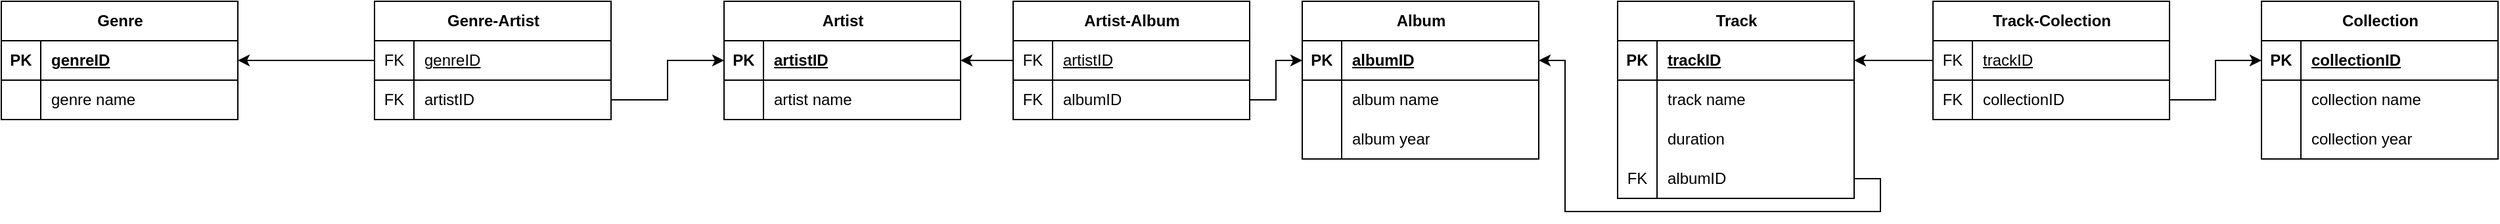 <mxfile version="26.0.7">
  <diagram name="Страница — 1" id="SrvZMq-8ZFarp3Fd_Whv">
    <mxGraphModel dx="1552" dy="810" grid="1" gridSize="10" guides="1" tooltips="1" connect="1" arrows="1" fold="1" page="1" pageScale="1" pageWidth="827" pageHeight="1169" math="0" shadow="0">
      <root>
        <mxCell id="0" />
        <mxCell id="1" parent="0" />
        <mxCell id="pokGkWPT6hGPA2yM0W8S-93" value="Genre" style="shape=table;startSize=30;container=1;collapsible=1;childLayout=tableLayout;fixedRows=1;rowLines=0;fontStyle=1;align=center;resizeLast=1;html=1;" vertex="1" parent="1">
          <mxGeometry x="-50" y="80" width="180" height="90" as="geometry" />
        </mxCell>
        <mxCell id="pokGkWPT6hGPA2yM0W8S-94" value="" style="shape=tableRow;horizontal=0;startSize=0;swimlaneHead=0;swimlaneBody=0;fillColor=none;collapsible=0;dropTarget=0;points=[[0,0.5],[1,0.5]];portConstraint=eastwest;top=0;left=0;right=0;bottom=1;" vertex="1" parent="pokGkWPT6hGPA2yM0W8S-93">
          <mxGeometry y="30" width="180" height="30" as="geometry" />
        </mxCell>
        <mxCell id="pokGkWPT6hGPA2yM0W8S-95" value="PK" style="shape=partialRectangle;connectable=0;fillColor=none;top=0;left=0;bottom=0;right=0;fontStyle=1;overflow=hidden;whiteSpace=wrap;html=1;" vertex="1" parent="pokGkWPT6hGPA2yM0W8S-94">
          <mxGeometry width="30" height="30" as="geometry">
            <mxRectangle width="30" height="30" as="alternateBounds" />
          </mxGeometry>
        </mxCell>
        <mxCell id="pokGkWPT6hGPA2yM0W8S-96" value="genreID" style="shape=partialRectangle;connectable=0;fillColor=none;top=0;left=0;bottom=0;right=0;align=left;spacingLeft=6;fontStyle=5;overflow=hidden;whiteSpace=wrap;html=1;" vertex="1" parent="pokGkWPT6hGPA2yM0W8S-94">
          <mxGeometry x="30" width="150" height="30" as="geometry">
            <mxRectangle width="150" height="30" as="alternateBounds" />
          </mxGeometry>
        </mxCell>
        <mxCell id="pokGkWPT6hGPA2yM0W8S-97" value="" style="shape=tableRow;horizontal=0;startSize=0;swimlaneHead=0;swimlaneBody=0;fillColor=none;collapsible=0;dropTarget=0;points=[[0,0.5],[1,0.5]];portConstraint=eastwest;top=0;left=0;right=0;bottom=0;" vertex="1" parent="pokGkWPT6hGPA2yM0W8S-93">
          <mxGeometry y="60" width="180" height="30" as="geometry" />
        </mxCell>
        <mxCell id="pokGkWPT6hGPA2yM0W8S-98" value="" style="shape=partialRectangle;connectable=0;fillColor=none;top=0;left=0;bottom=0;right=0;editable=1;overflow=hidden;whiteSpace=wrap;html=1;" vertex="1" parent="pokGkWPT6hGPA2yM0W8S-97">
          <mxGeometry width="30" height="30" as="geometry">
            <mxRectangle width="30" height="30" as="alternateBounds" />
          </mxGeometry>
        </mxCell>
        <mxCell id="pokGkWPT6hGPA2yM0W8S-99" value="genre name" style="shape=partialRectangle;connectable=0;fillColor=none;top=0;left=0;bottom=0;right=0;align=left;spacingLeft=6;overflow=hidden;whiteSpace=wrap;html=1;" vertex="1" parent="pokGkWPT6hGPA2yM0W8S-97">
          <mxGeometry x="30" width="150" height="30" as="geometry">
            <mxRectangle width="150" height="30" as="alternateBounds" />
          </mxGeometry>
        </mxCell>
        <mxCell id="pokGkWPT6hGPA2yM0W8S-100" value="Artist" style="shape=table;startSize=30;container=1;collapsible=1;childLayout=tableLayout;fixedRows=1;rowLines=0;fontStyle=1;align=center;resizeLast=1;html=1;" vertex="1" parent="1">
          <mxGeometry x="500" y="80" width="180" height="90" as="geometry" />
        </mxCell>
        <mxCell id="pokGkWPT6hGPA2yM0W8S-101" value="" style="shape=tableRow;horizontal=0;startSize=0;swimlaneHead=0;swimlaneBody=0;fillColor=none;collapsible=0;dropTarget=0;points=[[0,0.5],[1,0.5]];portConstraint=eastwest;top=0;left=0;right=0;bottom=1;" vertex="1" parent="pokGkWPT6hGPA2yM0W8S-100">
          <mxGeometry y="30" width="180" height="30" as="geometry" />
        </mxCell>
        <mxCell id="pokGkWPT6hGPA2yM0W8S-102" value="PK" style="shape=partialRectangle;connectable=0;fillColor=none;top=0;left=0;bottom=0;right=0;fontStyle=1;overflow=hidden;whiteSpace=wrap;html=1;" vertex="1" parent="pokGkWPT6hGPA2yM0W8S-101">
          <mxGeometry width="30" height="30" as="geometry">
            <mxRectangle width="30" height="30" as="alternateBounds" />
          </mxGeometry>
        </mxCell>
        <mxCell id="pokGkWPT6hGPA2yM0W8S-103" value="artistID" style="shape=partialRectangle;connectable=0;fillColor=none;top=0;left=0;bottom=0;right=0;align=left;spacingLeft=6;fontStyle=5;overflow=hidden;whiteSpace=wrap;html=1;" vertex="1" parent="pokGkWPT6hGPA2yM0W8S-101">
          <mxGeometry x="30" width="150" height="30" as="geometry">
            <mxRectangle width="150" height="30" as="alternateBounds" />
          </mxGeometry>
        </mxCell>
        <mxCell id="pokGkWPT6hGPA2yM0W8S-104" value="" style="shape=tableRow;horizontal=0;startSize=0;swimlaneHead=0;swimlaneBody=0;fillColor=none;collapsible=0;dropTarget=0;points=[[0,0.5],[1,0.5]];portConstraint=eastwest;top=0;left=0;right=0;bottom=0;" vertex="1" parent="pokGkWPT6hGPA2yM0W8S-100">
          <mxGeometry y="60" width="180" height="30" as="geometry" />
        </mxCell>
        <mxCell id="pokGkWPT6hGPA2yM0W8S-105" value="" style="shape=partialRectangle;connectable=0;fillColor=none;top=0;left=0;bottom=0;right=0;editable=1;overflow=hidden;whiteSpace=wrap;html=1;" vertex="1" parent="pokGkWPT6hGPA2yM0W8S-104">
          <mxGeometry width="30" height="30" as="geometry">
            <mxRectangle width="30" height="30" as="alternateBounds" />
          </mxGeometry>
        </mxCell>
        <mxCell id="pokGkWPT6hGPA2yM0W8S-106" value="artist name" style="shape=partialRectangle;connectable=0;fillColor=none;top=0;left=0;bottom=0;right=0;align=left;spacingLeft=6;overflow=hidden;whiteSpace=wrap;html=1;" vertex="1" parent="pokGkWPT6hGPA2yM0W8S-104">
          <mxGeometry x="30" width="150" height="30" as="geometry">
            <mxRectangle width="150" height="30" as="alternateBounds" />
          </mxGeometry>
        </mxCell>
        <mxCell id="pokGkWPT6hGPA2yM0W8S-110" value="Album" style="shape=table;startSize=30;container=1;collapsible=1;childLayout=tableLayout;fixedRows=1;rowLines=0;fontStyle=1;align=center;resizeLast=1;html=1;" vertex="1" parent="1">
          <mxGeometry x="940" y="80" width="180" height="120" as="geometry" />
        </mxCell>
        <mxCell id="pokGkWPT6hGPA2yM0W8S-111" value="" style="shape=tableRow;horizontal=0;startSize=0;swimlaneHead=0;swimlaneBody=0;fillColor=none;collapsible=0;dropTarget=0;points=[[0,0.5],[1,0.5]];portConstraint=eastwest;top=0;left=0;right=0;bottom=1;" vertex="1" parent="pokGkWPT6hGPA2yM0W8S-110">
          <mxGeometry y="30" width="180" height="30" as="geometry" />
        </mxCell>
        <mxCell id="pokGkWPT6hGPA2yM0W8S-112" value="PK" style="shape=partialRectangle;connectable=0;fillColor=none;top=0;left=0;bottom=0;right=0;fontStyle=1;overflow=hidden;whiteSpace=wrap;html=1;" vertex="1" parent="pokGkWPT6hGPA2yM0W8S-111">
          <mxGeometry width="30" height="30" as="geometry">
            <mxRectangle width="30" height="30" as="alternateBounds" />
          </mxGeometry>
        </mxCell>
        <mxCell id="pokGkWPT6hGPA2yM0W8S-113" value="albumID" style="shape=partialRectangle;connectable=0;fillColor=none;top=0;left=0;bottom=0;right=0;align=left;spacingLeft=6;fontStyle=5;overflow=hidden;whiteSpace=wrap;html=1;" vertex="1" parent="pokGkWPT6hGPA2yM0W8S-111">
          <mxGeometry x="30" width="150" height="30" as="geometry">
            <mxRectangle width="150" height="30" as="alternateBounds" />
          </mxGeometry>
        </mxCell>
        <mxCell id="pokGkWPT6hGPA2yM0W8S-114" value="" style="shape=tableRow;horizontal=0;startSize=0;swimlaneHead=0;swimlaneBody=0;fillColor=none;collapsible=0;dropTarget=0;points=[[0,0.5],[1,0.5]];portConstraint=eastwest;top=0;left=0;right=0;bottom=0;" vertex="1" parent="pokGkWPT6hGPA2yM0W8S-110">
          <mxGeometry y="60" width="180" height="30" as="geometry" />
        </mxCell>
        <mxCell id="pokGkWPT6hGPA2yM0W8S-115" value="" style="shape=partialRectangle;connectable=0;fillColor=none;top=0;left=0;bottom=0;right=0;editable=1;overflow=hidden;whiteSpace=wrap;html=1;" vertex="1" parent="pokGkWPT6hGPA2yM0W8S-114">
          <mxGeometry width="30" height="30" as="geometry">
            <mxRectangle width="30" height="30" as="alternateBounds" />
          </mxGeometry>
        </mxCell>
        <mxCell id="pokGkWPT6hGPA2yM0W8S-116" value="album name" style="shape=partialRectangle;connectable=0;fillColor=none;top=0;left=0;bottom=0;right=0;align=left;spacingLeft=6;overflow=hidden;whiteSpace=wrap;html=1;" vertex="1" parent="pokGkWPT6hGPA2yM0W8S-114">
          <mxGeometry x="30" width="150" height="30" as="geometry">
            <mxRectangle width="150" height="30" as="alternateBounds" />
          </mxGeometry>
        </mxCell>
        <mxCell id="pokGkWPT6hGPA2yM0W8S-117" style="shape=tableRow;horizontal=0;startSize=0;swimlaneHead=0;swimlaneBody=0;fillColor=none;collapsible=0;dropTarget=0;points=[[0,0.5],[1,0.5]];portConstraint=eastwest;top=0;left=0;right=0;bottom=0;" vertex="1" parent="pokGkWPT6hGPA2yM0W8S-110">
          <mxGeometry y="90" width="180" height="30" as="geometry" />
        </mxCell>
        <mxCell id="pokGkWPT6hGPA2yM0W8S-118" style="shape=partialRectangle;connectable=0;fillColor=none;top=0;left=0;bottom=0;right=0;editable=1;overflow=hidden;whiteSpace=wrap;html=1;" vertex="1" parent="pokGkWPT6hGPA2yM0W8S-117">
          <mxGeometry width="30" height="30" as="geometry">
            <mxRectangle width="30" height="30" as="alternateBounds" />
          </mxGeometry>
        </mxCell>
        <mxCell id="pokGkWPT6hGPA2yM0W8S-119" value="album year" style="shape=partialRectangle;connectable=0;fillColor=none;top=0;left=0;bottom=0;right=0;align=left;spacingLeft=6;overflow=hidden;whiteSpace=wrap;html=1;" vertex="1" parent="pokGkWPT6hGPA2yM0W8S-117">
          <mxGeometry x="30" width="150" height="30" as="geometry">
            <mxRectangle width="150" height="30" as="alternateBounds" />
          </mxGeometry>
        </mxCell>
        <mxCell id="pokGkWPT6hGPA2yM0W8S-123" value="Track" style="shape=table;startSize=30;container=1;collapsible=1;childLayout=tableLayout;fixedRows=1;rowLines=0;fontStyle=1;align=center;resizeLast=1;html=1;" vertex="1" parent="1">
          <mxGeometry x="1180" y="80" width="180" height="150" as="geometry" />
        </mxCell>
        <mxCell id="pokGkWPT6hGPA2yM0W8S-124" value="" style="shape=tableRow;horizontal=0;startSize=0;swimlaneHead=0;swimlaneBody=0;fillColor=none;collapsible=0;dropTarget=0;points=[[0,0.5],[1,0.5]];portConstraint=eastwest;top=0;left=0;right=0;bottom=1;" vertex="1" parent="pokGkWPT6hGPA2yM0W8S-123">
          <mxGeometry y="30" width="180" height="30" as="geometry" />
        </mxCell>
        <mxCell id="pokGkWPT6hGPA2yM0W8S-125" value="PK" style="shape=partialRectangle;connectable=0;fillColor=none;top=0;left=0;bottom=0;right=0;fontStyle=1;overflow=hidden;whiteSpace=wrap;html=1;" vertex="1" parent="pokGkWPT6hGPA2yM0W8S-124">
          <mxGeometry width="30" height="30" as="geometry">
            <mxRectangle width="30" height="30" as="alternateBounds" />
          </mxGeometry>
        </mxCell>
        <mxCell id="pokGkWPT6hGPA2yM0W8S-126" value="trackID" style="shape=partialRectangle;connectable=0;fillColor=none;top=0;left=0;bottom=0;right=0;align=left;spacingLeft=6;fontStyle=5;overflow=hidden;whiteSpace=wrap;html=1;" vertex="1" parent="pokGkWPT6hGPA2yM0W8S-124">
          <mxGeometry x="30" width="150" height="30" as="geometry">
            <mxRectangle width="150" height="30" as="alternateBounds" />
          </mxGeometry>
        </mxCell>
        <mxCell id="pokGkWPT6hGPA2yM0W8S-127" value="" style="shape=tableRow;horizontal=0;startSize=0;swimlaneHead=0;swimlaneBody=0;fillColor=none;collapsible=0;dropTarget=0;points=[[0,0.5],[1,0.5]];portConstraint=eastwest;top=0;left=0;right=0;bottom=0;" vertex="1" parent="pokGkWPT6hGPA2yM0W8S-123">
          <mxGeometry y="60" width="180" height="30" as="geometry" />
        </mxCell>
        <mxCell id="pokGkWPT6hGPA2yM0W8S-128" value="" style="shape=partialRectangle;connectable=0;fillColor=none;top=0;left=0;bottom=0;right=0;editable=1;overflow=hidden;whiteSpace=wrap;html=1;" vertex="1" parent="pokGkWPT6hGPA2yM0W8S-127">
          <mxGeometry width="30" height="30" as="geometry">
            <mxRectangle width="30" height="30" as="alternateBounds" />
          </mxGeometry>
        </mxCell>
        <mxCell id="pokGkWPT6hGPA2yM0W8S-129" value="track name" style="shape=partialRectangle;connectable=0;fillColor=none;top=0;left=0;bottom=0;right=0;align=left;spacingLeft=6;overflow=hidden;whiteSpace=wrap;html=1;" vertex="1" parent="pokGkWPT6hGPA2yM0W8S-127">
          <mxGeometry x="30" width="150" height="30" as="geometry">
            <mxRectangle width="150" height="30" as="alternateBounds" />
          </mxGeometry>
        </mxCell>
        <mxCell id="pokGkWPT6hGPA2yM0W8S-130" style="shape=tableRow;horizontal=0;startSize=0;swimlaneHead=0;swimlaneBody=0;fillColor=none;collapsible=0;dropTarget=0;points=[[0,0.5],[1,0.5]];portConstraint=eastwest;top=0;left=0;right=0;bottom=0;" vertex="1" parent="pokGkWPT6hGPA2yM0W8S-123">
          <mxGeometry y="90" width="180" height="30" as="geometry" />
        </mxCell>
        <mxCell id="pokGkWPT6hGPA2yM0W8S-131" style="shape=partialRectangle;connectable=0;fillColor=none;top=0;left=0;bottom=0;right=0;editable=1;overflow=hidden;whiteSpace=wrap;html=1;" vertex="1" parent="pokGkWPT6hGPA2yM0W8S-130">
          <mxGeometry width="30" height="30" as="geometry">
            <mxRectangle width="30" height="30" as="alternateBounds" />
          </mxGeometry>
        </mxCell>
        <mxCell id="pokGkWPT6hGPA2yM0W8S-132" value="duration" style="shape=partialRectangle;connectable=0;fillColor=none;top=0;left=0;bottom=0;right=0;align=left;spacingLeft=6;overflow=hidden;whiteSpace=wrap;html=1;" vertex="1" parent="pokGkWPT6hGPA2yM0W8S-130">
          <mxGeometry x="30" width="150" height="30" as="geometry">
            <mxRectangle width="150" height="30" as="alternateBounds" />
          </mxGeometry>
        </mxCell>
        <mxCell id="pokGkWPT6hGPA2yM0W8S-133" style="shape=tableRow;horizontal=0;startSize=0;swimlaneHead=0;swimlaneBody=0;fillColor=none;collapsible=0;dropTarget=0;points=[[0,0.5],[1,0.5]];portConstraint=eastwest;top=0;left=0;right=0;bottom=0;" vertex="1" parent="pokGkWPT6hGPA2yM0W8S-123">
          <mxGeometry y="120" width="180" height="30" as="geometry" />
        </mxCell>
        <mxCell id="pokGkWPT6hGPA2yM0W8S-134" value="FK" style="shape=partialRectangle;connectable=0;fillColor=none;top=0;left=0;bottom=0;right=0;editable=1;overflow=hidden;whiteSpace=wrap;html=1;" vertex="1" parent="pokGkWPT6hGPA2yM0W8S-133">
          <mxGeometry width="30" height="30" as="geometry">
            <mxRectangle width="30" height="30" as="alternateBounds" />
          </mxGeometry>
        </mxCell>
        <mxCell id="pokGkWPT6hGPA2yM0W8S-135" value="albumID" style="shape=partialRectangle;connectable=0;fillColor=none;top=0;left=0;bottom=0;right=0;align=left;spacingLeft=6;overflow=hidden;whiteSpace=wrap;html=1;" vertex="1" parent="pokGkWPT6hGPA2yM0W8S-133">
          <mxGeometry x="30" width="150" height="30" as="geometry">
            <mxRectangle width="150" height="30" as="alternateBounds" />
          </mxGeometry>
        </mxCell>
        <mxCell id="pokGkWPT6hGPA2yM0W8S-138" style="edgeStyle=orthogonalEdgeStyle;rounded=0;orthogonalLoop=1;jettySize=auto;html=1;exitX=1;exitY=0.5;exitDx=0;exitDy=0;entryX=1;entryY=0.5;entryDx=0;entryDy=0;" edge="1" parent="1" source="pokGkWPT6hGPA2yM0W8S-133" target="pokGkWPT6hGPA2yM0W8S-111">
          <mxGeometry relative="1" as="geometry">
            <Array as="points">
              <mxPoint x="1380" y="215" />
              <mxPoint x="1380" y="240" />
              <mxPoint x="1140" y="240" />
              <mxPoint x="1140" y="125" />
            </Array>
          </mxGeometry>
        </mxCell>
        <mxCell id="pokGkWPT6hGPA2yM0W8S-139" value="Genre-Artist" style="shape=table;startSize=30;container=1;collapsible=1;childLayout=tableLayout;fixedRows=1;rowLines=0;fontStyle=1;align=center;resizeLast=1;html=1;" vertex="1" parent="1">
          <mxGeometry x="234" y="80" width="180" height="90" as="geometry" />
        </mxCell>
        <mxCell id="pokGkWPT6hGPA2yM0W8S-140" value="" style="shape=tableRow;horizontal=0;startSize=0;swimlaneHead=0;swimlaneBody=0;fillColor=none;collapsible=0;dropTarget=0;points=[[0,0.5],[1,0.5]];portConstraint=eastwest;top=0;left=0;right=0;bottom=1;" vertex="1" parent="pokGkWPT6hGPA2yM0W8S-139">
          <mxGeometry y="30" width="180" height="30" as="geometry" />
        </mxCell>
        <mxCell id="pokGkWPT6hGPA2yM0W8S-141" value="&lt;span style=&quot;font-weight: normal;&quot;&gt;FK&lt;/span&gt;" style="shape=partialRectangle;connectable=0;fillColor=none;top=0;left=0;bottom=0;right=0;fontStyle=1;overflow=hidden;whiteSpace=wrap;html=1;" vertex="1" parent="pokGkWPT6hGPA2yM0W8S-140">
          <mxGeometry width="30" height="30" as="geometry">
            <mxRectangle width="30" height="30" as="alternateBounds" />
          </mxGeometry>
        </mxCell>
        <mxCell id="pokGkWPT6hGPA2yM0W8S-142" value="&lt;span style=&quot;font-weight: normal;&quot;&gt;genreID&lt;/span&gt;" style="shape=partialRectangle;connectable=0;fillColor=none;top=0;left=0;bottom=0;right=0;align=left;spacingLeft=6;fontStyle=5;overflow=hidden;whiteSpace=wrap;html=1;" vertex="1" parent="pokGkWPT6hGPA2yM0W8S-140">
          <mxGeometry x="30" width="150" height="30" as="geometry">
            <mxRectangle width="150" height="30" as="alternateBounds" />
          </mxGeometry>
        </mxCell>
        <mxCell id="pokGkWPT6hGPA2yM0W8S-143" value="" style="shape=tableRow;horizontal=0;startSize=0;swimlaneHead=0;swimlaneBody=0;fillColor=none;collapsible=0;dropTarget=0;points=[[0,0.5],[1,0.5]];portConstraint=eastwest;top=0;left=0;right=0;bottom=0;" vertex="1" parent="pokGkWPT6hGPA2yM0W8S-139">
          <mxGeometry y="60" width="180" height="30" as="geometry" />
        </mxCell>
        <mxCell id="pokGkWPT6hGPA2yM0W8S-144" value="FK" style="shape=partialRectangle;connectable=0;fillColor=none;top=0;left=0;bottom=0;right=0;editable=1;overflow=hidden;whiteSpace=wrap;html=1;" vertex="1" parent="pokGkWPT6hGPA2yM0W8S-143">
          <mxGeometry width="30" height="30" as="geometry">
            <mxRectangle width="30" height="30" as="alternateBounds" />
          </mxGeometry>
        </mxCell>
        <mxCell id="pokGkWPT6hGPA2yM0W8S-145" value="artistID" style="shape=partialRectangle;connectable=0;fillColor=none;top=0;left=0;bottom=0;right=0;align=left;spacingLeft=6;overflow=hidden;whiteSpace=wrap;html=1;" vertex="1" parent="pokGkWPT6hGPA2yM0W8S-143">
          <mxGeometry x="30" width="150" height="30" as="geometry">
            <mxRectangle width="150" height="30" as="alternateBounds" />
          </mxGeometry>
        </mxCell>
        <mxCell id="pokGkWPT6hGPA2yM0W8S-146" style="edgeStyle=orthogonalEdgeStyle;rounded=0;orthogonalLoop=1;jettySize=auto;html=1;entryX=0;entryY=0.5;entryDx=0;entryDy=0;" edge="1" parent="1" source="pokGkWPT6hGPA2yM0W8S-143" target="pokGkWPT6hGPA2yM0W8S-101">
          <mxGeometry relative="1" as="geometry" />
        </mxCell>
        <mxCell id="pokGkWPT6hGPA2yM0W8S-148" style="edgeStyle=orthogonalEdgeStyle;rounded=0;orthogonalLoop=1;jettySize=auto;html=1;exitX=0;exitY=0.5;exitDx=0;exitDy=0;" edge="1" parent="1" source="pokGkWPT6hGPA2yM0W8S-140" target="pokGkWPT6hGPA2yM0W8S-94">
          <mxGeometry relative="1" as="geometry" />
        </mxCell>
        <mxCell id="pokGkWPT6hGPA2yM0W8S-149" value="Artist-Album" style="shape=table;startSize=30;container=1;collapsible=1;childLayout=tableLayout;fixedRows=1;rowLines=0;fontStyle=1;align=center;resizeLast=1;html=1;" vertex="1" parent="1">
          <mxGeometry x="720" y="80" width="180" height="90" as="geometry" />
        </mxCell>
        <mxCell id="pokGkWPT6hGPA2yM0W8S-150" value="" style="shape=tableRow;horizontal=0;startSize=0;swimlaneHead=0;swimlaneBody=0;fillColor=none;collapsible=0;dropTarget=0;points=[[0,0.5],[1,0.5]];portConstraint=eastwest;top=0;left=0;right=0;bottom=1;" vertex="1" parent="pokGkWPT6hGPA2yM0W8S-149">
          <mxGeometry y="30" width="180" height="30" as="geometry" />
        </mxCell>
        <mxCell id="pokGkWPT6hGPA2yM0W8S-151" value="&lt;span style=&quot;font-weight: normal;&quot;&gt;FK&lt;/span&gt;" style="shape=partialRectangle;connectable=0;fillColor=none;top=0;left=0;bottom=0;right=0;fontStyle=1;overflow=hidden;whiteSpace=wrap;html=1;" vertex="1" parent="pokGkWPT6hGPA2yM0W8S-150">
          <mxGeometry width="30" height="30" as="geometry">
            <mxRectangle width="30" height="30" as="alternateBounds" />
          </mxGeometry>
        </mxCell>
        <mxCell id="pokGkWPT6hGPA2yM0W8S-152" value="&lt;span style=&quot;font-weight: normal;&quot;&gt;artistID&lt;/span&gt;" style="shape=partialRectangle;connectable=0;fillColor=none;top=0;left=0;bottom=0;right=0;align=left;spacingLeft=6;fontStyle=5;overflow=hidden;whiteSpace=wrap;html=1;" vertex="1" parent="pokGkWPT6hGPA2yM0W8S-150">
          <mxGeometry x="30" width="150" height="30" as="geometry">
            <mxRectangle width="150" height="30" as="alternateBounds" />
          </mxGeometry>
        </mxCell>
        <mxCell id="pokGkWPT6hGPA2yM0W8S-153" value="" style="shape=tableRow;horizontal=0;startSize=0;swimlaneHead=0;swimlaneBody=0;fillColor=none;collapsible=0;dropTarget=0;points=[[0,0.5],[1,0.5]];portConstraint=eastwest;top=0;left=0;right=0;bottom=0;" vertex="1" parent="pokGkWPT6hGPA2yM0W8S-149">
          <mxGeometry y="60" width="180" height="30" as="geometry" />
        </mxCell>
        <mxCell id="pokGkWPT6hGPA2yM0W8S-154" value="FK" style="shape=partialRectangle;connectable=0;fillColor=none;top=0;left=0;bottom=0;right=0;editable=1;overflow=hidden;whiteSpace=wrap;html=1;" vertex="1" parent="pokGkWPT6hGPA2yM0W8S-153">
          <mxGeometry width="30" height="30" as="geometry">
            <mxRectangle width="30" height="30" as="alternateBounds" />
          </mxGeometry>
        </mxCell>
        <mxCell id="pokGkWPT6hGPA2yM0W8S-155" value="albumID" style="shape=partialRectangle;connectable=0;fillColor=none;top=0;left=0;bottom=0;right=0;align=left;spacingLeft=6;overflow=hidden;whiteSpace=wrap;html=1;" vertex="1" parent="pokGkWPT6hGPA2yM0W8S-153">
          <mxGeometry x="30" width="150" height="30" as="geometry">
            <mxRectangle width="150" height="30" as="alternateBounds" />
          </mxGeometry>
        </mxCell>
        <mxCell id="pokGkWPT6hGPA2yM0W8S-162" style="edgeStyle=orthogonalEdgeStyle;rounded=0;orthogonalLoop=1;jettySize=auto;html=1;exitX=0;exitY=0.5;exitDx=0;exitDy=0;entryX=1;entryY=0.5;entryDx=0;entryDy=0;" edge="1" parent="1" source="pokGkWPT6hGPA2yM0W8S-150" target="pokGkWPT6hGPA2yM0W8S-101">
          <mxGeometry relative="1" as="geometry" />
        </mxCell>
        <mxCell id="pokGkWPT6hGPA2yM0W8S-163" style="edgeStyle=orthogonalEdgeStyle;rounded=0;orthogonalLoop=1;jettySize=auto;html=1;exitX=1;exitY=0.5;exitDx=0;exitDy=0;entryX=0;entryY=0.5;entryDx=0;entryDy=0;" edge="1" parent="1" source="pokGkWPT6hGPA2yM0W8S-153" target="pokGkWPT6hGPA2yM0W8S-111">
          <mxGeometry relative="1" as="geometry" />
        </mxCell>
        <mxCell id="pokGkWPT6hGPA2yM0W8S-164" value="Collection" style="shape=table;startSize=30;container=1;collapsible=1;childLayout=tableLayout;fixedRows=1;rowLines=0;fontStyle=1;align=center;resizeLast=1;html=1;" vertex="1" parent="1">
          <mxGeometry x="1670" y="80" width="180" height="120" as="geometry" />
        </mxCell>
        <mxCell id="pokGkWPT6hGPA2yM0W8S-165" value="" style="shape=tableRow;horizontal=0;startSize=0;swimlaneHead=0;swimlaneBody=0;fillColor=none;collapsible=0;dropTarget=0;points=[[0,0.5],[1,0.5]];portConstraint=eastwest;top=0;left=0;right=0;bottom=1;" vertex="1" parent="pokGkWPT6hGPA2yM0W8S-164">
          <mxGeometry y="30" width="180" height="30" as="geometry" />
        </mxCell>
        <mxCell id="pokGkWPT6hGPA2yM0W8S-166" value="PK" style="shape=partialRectangle;connectable=0;fillColor=none;top=0;left=0;bottom=0;right=0;fontStyle=1;overflow=hidden;whiteSpace=wrap;html=1;" vertex="1" parent="pokGkWPT6hGPA2yM0W8S-165">
          <mxGeometry width="30" height="30" as="geometry">
            <mxRectangle width="30" height="30" as="alternateBounds" />
          </mxGeometry>
        </mxCell>
        <mxCell id="pokGkWPT6hGPA2yM0W8S-167" value="collectionID" style="shape=partialRectangle;connectable=0;fillColor=none;top=0;left=0;bottom=0;right=0;align=left;spacingLeft=6;fontStyle=5;overflow=hidden;whiteSpace=wrap;html=1;" vertex="1" parent="pokGkWPT6hGPA2yM0W8S-165">
          <mxGeometry x="30" width="150" height="30" as="geometry">
            <mxRectangle width="150" height="30" as="alternateBounds" />
          </mxGeometry>
        </mxCell>
        <mxCell id="pokGkWPT6hGPA2yM0W8S-168" value="" style="shape=tableRow;horizontal=0;startSize=0;swimlaneHead=0;swimlaneBody=0;fillColor=none;collapsible=0;dropTarget=0;points=[[0,0.5],[1,0.5]];portConstraint=eastwest;top=0;left=0;right=0;bottom=0;" vertex="1" parent="pokGkWPT6hGPA2yM0W8S-164">
          <mxGeometry y="60" width="180" height="30" as="geometry" />
        </mxCell>
        <mxCell id="pokGkWPT6hGPA2yM0W8S-169" value="" style="shape=partialRectangle;connectable=0;fillColor=none;top=0;left=0;bottom=0;right=0;editable=1;overflow=hidden;whiteSpace=wrap;html=1;" vertex="1" parent="pokGkWPT6hGPA2yM0W8S-168">
          <mxGeometry width="30" height="30" as="geometry">
            <mxRectangle width="30" height="30" as="alternateBounds" />
          </mxGeometry>
        </mxCell>
        <mxCell id="pokGkWPT6hGPA2yM0W8S-170" value="collection name" style="shape=partialRectangle;connectable=0;fillColor=none;top=0;left=0;bottom=0;right=0;align=left;spacingLeft=6;overflow=hidden;whiteSpace=wrap;html=1;" vertex="1" parent="pokGkWPT6hGPA2yM0W8S-168">
          <mxGeometry x="30" width="150" height="30" as="geometry">
            <mxRectangle width="150" height="30" as="alternateBounds" />
          </mxGeometry>
        </mxCell>
        <mxCell id="pokGkWPT6hGPA2yM0W8S-171" value="" style="shape=tableRow;horizontal=0;startSize=0;swimlaneHead=0;swimlaneBody=0;fillColor=none;collapsible=0;dropTarget=0;points=[[0,0.5],[1,0.5]];portConstraint=eastwest;top=0;left=0;right=0;bottom=0;" vertex="1" parent="pokGkWPT6hGPA2yM0W8S-164">
          <mxGeometry y="90" width="180" height="30" as="geometry" />
        </mxCell>
        <mxCell id="pokGkWPT6hGPA2yM0W8S-172" value="" style="shape=partialRectangle;connectable=0;fillColor=none;top=0;left=0;bottom=0;right=0;editable=1;overflow=hidden;whiteSpace=wrap;html=1;" vertex="1" parent="pokGkWPT6hGPA2yM0W8S-171">
          <mxGeometry width="30" height="30" as="geometry">
            <mxRectangle width="30" height="30" as="alternateBounds" />
          </mxGeometry>
        </mxCell>
        <mxCell id="pokGkWPT6hGPA2yM0W8S-173" value="collection year" style="shape=partialRectangle;connectable=0;fillColor=none;top=0;left=0;bottom=0;right=0;align=left;spacingLeft=6;overflow=hidden;whiteSpace=wrap;html=1;" vertex="1" parent="pokGkWPT6hGPA2yM0W8S-171">
          <mxGeometry x="30" width="150" height="30" as="geometry">
            <mxRectangle width="150" height="30" as="alternateBounds" />
          </mxGeometry>
        </mxCell>
        <mxCell id="pokGkWPT6hGPA2yM0W8S-178" value="Track-Colection" style="shape=table;startSize=30;container=1;collapsible=1;childLayout=tableLayout;fixedRows=1;rowLines=0;fontStyle=1;align=center;resizeLast=1;html=1;" vertex="1" parent="1">
          <mxGeometry x="1420" y="80" width="180" height="90" as="geometry" />
        </mxCell>
        <mxCell id="pokGkWPT6hGPA2yM0W8S-179" value="" style="shape=tableRow;horizontal=0;startSize=0;swimlaneHead=0;swimlaneBody=0;fillColor=none;collapsible=0;dropTarget=0;points=[[0,0.5],[1,0.5]];portConstraint=eastwest;top=0;left=0;right=0;bottom=1;" vertex="1" parent="pokGkWPT6hGPA2yM0W8S-178">
          <mxGeometry y="30" width="180" height="30" as="geometry" />
        </mxCell>
        <mxCell id="pokGkWPT6hGPA2yM0W8S-180" value="&lt;span style=&quot;font-weight: normal;&quot;&gt;FK&lt;/span&gt;" style="shape=partialRectangle;connectable=0;fillColor=none;top=0;left=0;bottom=0;right=0;fontStyle=1;overflow=hidden;whiteSpace=wrap;html=1;" vertex="1" parent="pokGkWPT6hGPA2yM0W8S-179">
          <mxGeometry width="30" height="30" as="geometry">
            <mxRectangle width="30" height="30" as="alternateBounds" />
          </mxGeometry>
        </mxCell>
        <mxCell id="pokGkWPT6hGPA2yM0W8S-181" value="&lt;span style=&quot;font-weight: normal;&quot;&gt;trackID&lt;/span&gt;" style="shape=partialRectangle;connectable=0;fillColor=none;top=0;left=0;bottom=0;right=0;align=left;spacingLeft=6;fontStyle=5;overflow=hidden;whiteSpace=wrap;html=1;" vertex="1" parent="pokGkWPT6hGPA2yM0W8S-179">
          <mxGeometry x="30" width="150" height="30" as="geometry">
            <mxRectangle width="150" height="30" as="alternateBounds" />
          </mxGeometry>
        </mxCell>
        <mxCell id="pokGkWPT6hGPA2yM0W8S-182" value="" style="shape=tableRow;horizontal=0;startSize=0;swimlaneHead=0;swimlaneBody=0;fillColor=none;collapsible=0;dropTarget=0;points=[[0,0.5],[1,0.5]];portConstraint=eastwest;top=0;left=0;right=0;bottom=0;" vertex="1" parent="pokGkWPT6hGPA2yM0W8S-178">
          <mxGeometry y="60" width="180" height="30" as="geometry" />
        </mxCell>
        <mxCell id="pokGkWPT6hGPA2yM0W8S-183" value="FK" style="shape=partialRectangle;connectable=0;fillColor=none;top=0;left=0;bottom=0;right=0;editable=1;overflow=hidden;whiteSpace=wrap;html=1;" vertex="1" parent="pokGkWPT6hGPA2yM0W8S-182">
          <mxGeometry width="30" height="30" as="geometry">
            <mxRectangle width="30" height="30" as="alternateBounds" />
          </mxGeometry>
        </mxCell>
        <mxCell id="pokGkWPT6hGPA2yM0W8S-184" value="collectionID" style="shape=partialRectangle;connectable=0;fillColor=none;top=0;left=0;bottom=0;right=0;align=left;spacingLeft=6;overflow=hidden;whiteSpace=wrap;html=1;" vertex="1" parent="pokGkWPT6hGPA2yM0W8S-182">
          <mxGeometry x="30" width="150" height="30" as="geometry">
            <mxRectangle width="150" height="30" as="alternateBounds" />
          </mxGeometry>
        </mxCell>
        <mxCell id="pokGkWPT6hGPA2yM0W8S-185" style="edgeStyle=orthogonalEdgeStyle;rounded=0;orthogonalLoop=1;jettySize=auto;html=1;exitX=0;exitY=0.5;exitDx=0;exitDy=0;" edge="1" parent="1" source="pokGkWPT6hGPA2yM0W8S-179" target="pokGkWPT6hGPA2yM0W8S-124">
          <mxGeometry relative="1" as="geometry" />
        </mxCell>
        <mxCell id="pokGkWPT6hGPA2yM0W8S-186" style="edgeStyle=orthogonalEdgeStyle;rounded=0;orthogonalLoop=1;jettySize=auto;html=1;exitX=1;exitY=0.5;exitDx=0;exitDy=0;entryX=0;entryY=0.5;entryDx=0;entryDy=0;" edge="1" parent="1" source="pokGkWPT6hGPA2yM0W8S-182" target="pokGkWPT6hGPA2yM0W8S-165">
          <mxGeometry relative="1" as="geometry" />
        </mxCell>
      </root>
    </mxGraphModel>
  </diagram>
</mxfile>
